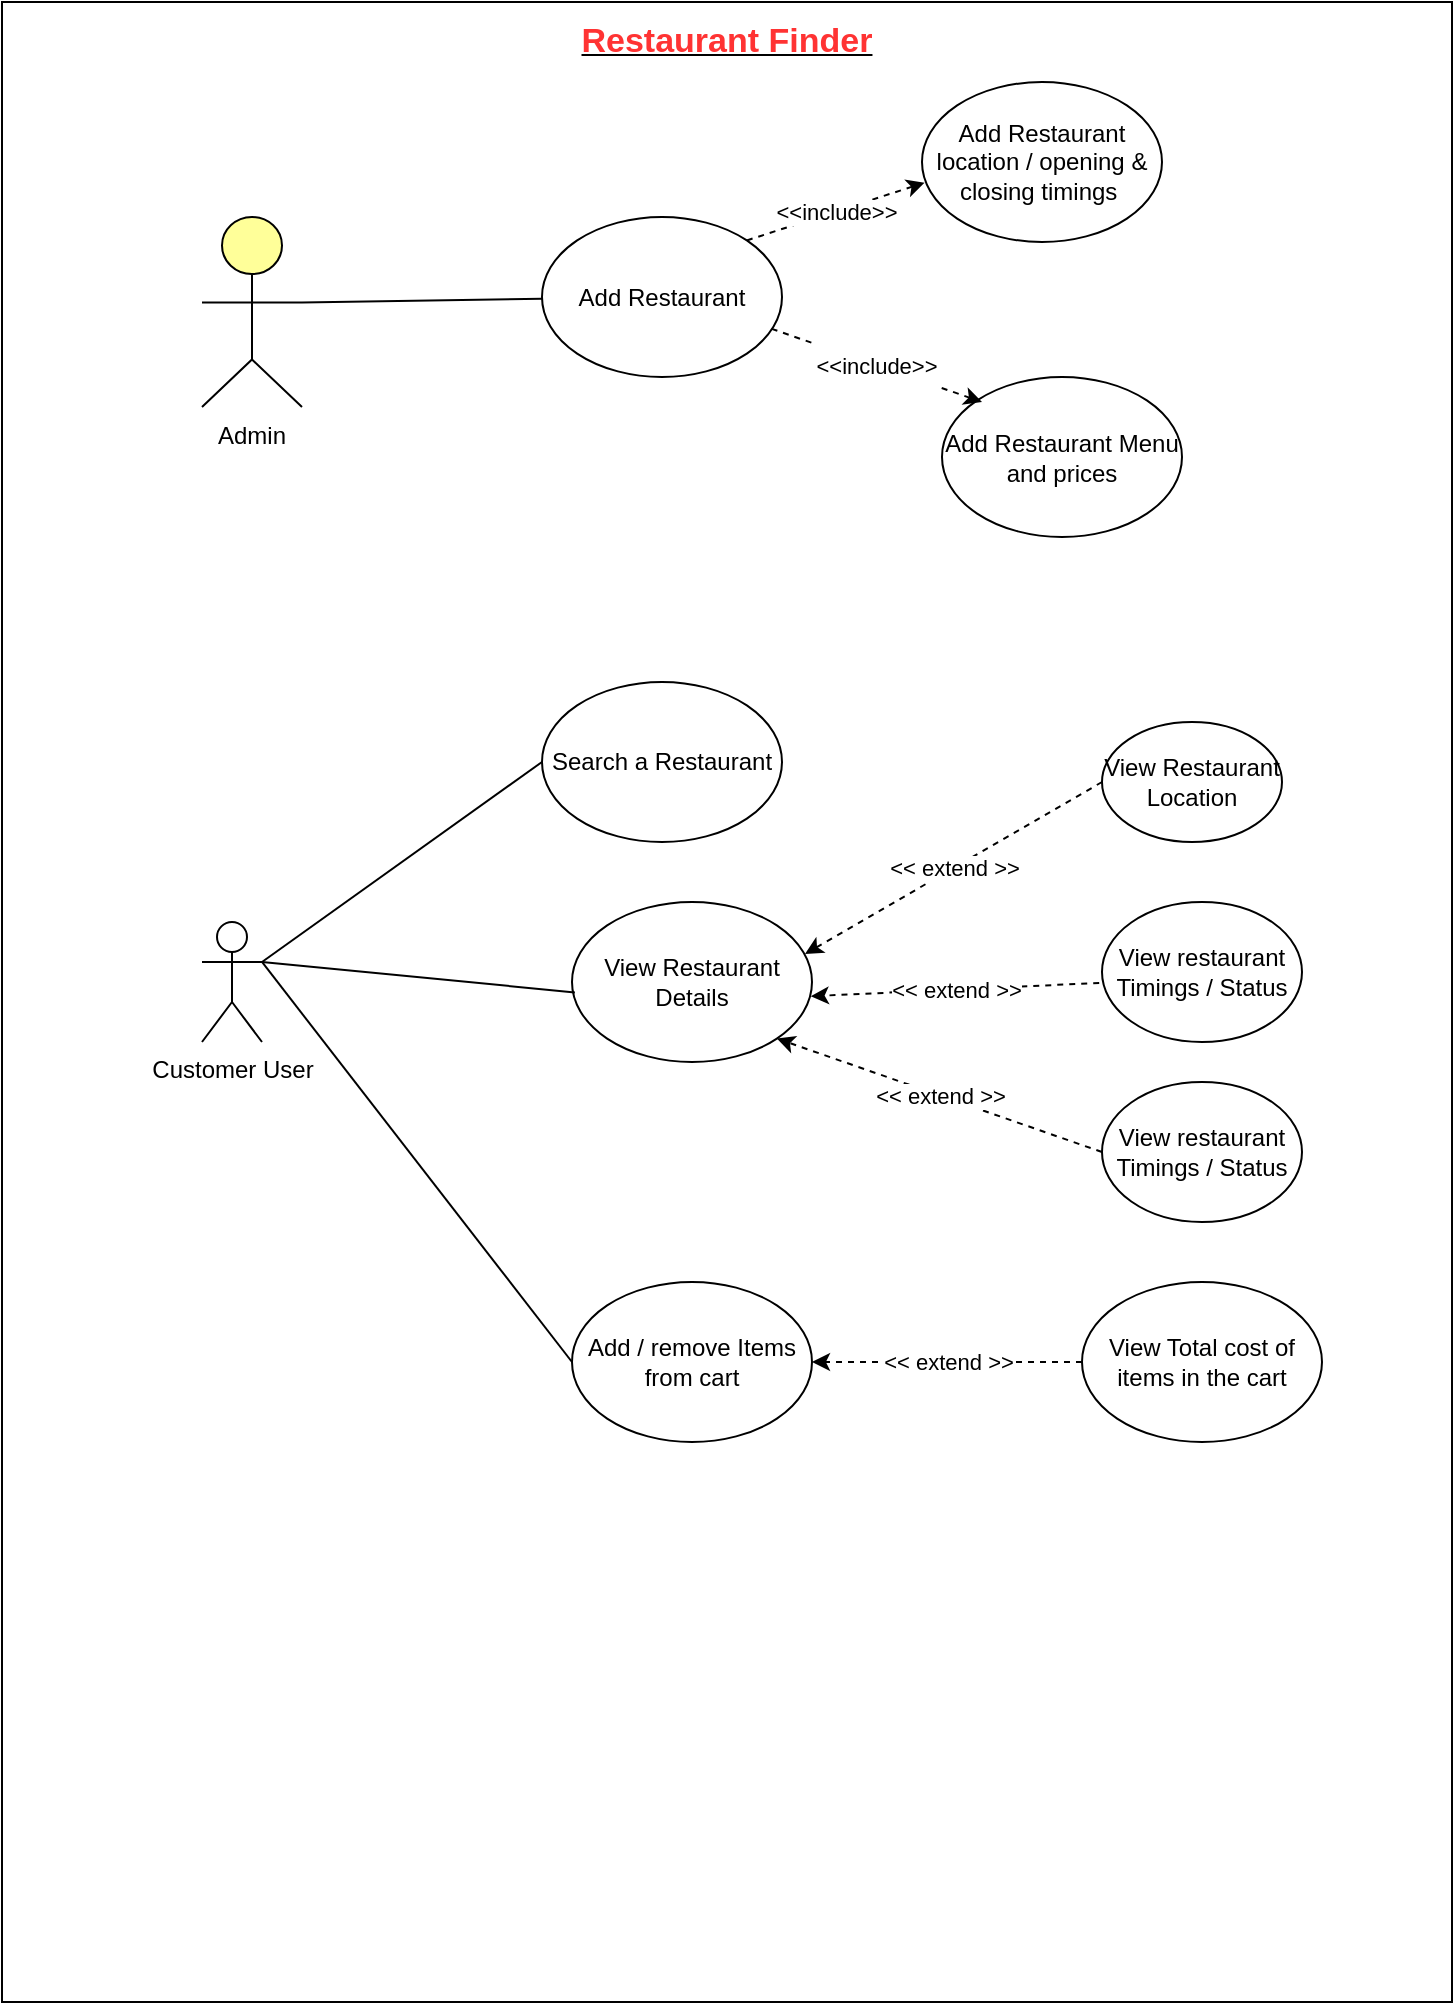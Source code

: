 <mxfile version="14.9.4" type="github">
  <diagram id="R2lEEEUBdFMjLlhIrx00" name="Page-1">
    <mxGraphModel dx="1843" dy="933" grid="1" gridSize="10" guides="1" tooltips="1" connect="1" arrows="1" fold="1" page="1" pageScale="1" pageWidth="850" pageHeight="1100" math="0" shadow="0" extFonts="Permanent Marker^https://fonts.googleapis.com/css?family=Permanent+Marker">
      <root>
        <mxCell id="0" />
        <mxCell id="1" parent="0" />
        <mxCell id="SjEpmejSeZVBceK6zqRD-4" value="" style="rounded=0;whiteSpace=wrap;html=1;" vertex="1" parent="1">
          <mxGeometry x="80" y="60" width="725" height="1000" as="geometry" />
        </mxCell>
        <mxCell id="SjEpmejSeZVBceK6zqRD-1" value="Customer User" style="shape=umlActor;verticalLabelPosition=bottom;verticalAlign=top;html=1;" vertex="1" parent="1">
          <mxGeometry x="180" y="520" width="30" height="60" as="geometry" />
        </mxCell>
        <mxCell id="SjEpmejSeZVBceK6zqRD-2" value="Admin" style="html=1;outlineConnect=0;whiteSpace=wrap;fillColor=#ffff99;verticalLabelPosition=bottom;verticalAlign=top;align=center;shape=mxgraph.archimate3.actor;" vertex="1" parent="1">
          <mxGeometry x="180" y="167.5" width="50" height="95" as="geometry" />
        </mxCell>
        <mxCell id="SjEpmejSeZVBceK6zqRD-5" value="Add Restaurant" style="ellipse;whiteSpace=wrap;html=1;" vertex="1" parent="1">
          <mxGeometry x="350" y="167.5" width="120" height="80" as="geometry" />
        </mxCell>
        <mxCell id="SjEpmejSeZVBceK6zqRD-6" value="Add Restaurant location / opening &amp;amp; closing timings&amp;nbsp;" style="ellipse;whiteSpace=wrap;html=1;" vertex="1" parent="1">
          <mxGeometry x="540" y="100" width="120" height="80" as="geometry" />
        </mxCell>
        <mxCell id="SjEpmejSeZVBceK6zqRD-7" value="Add Restaurant Menu and prices" style="ellipse;whiteSpace=wrap;html=1;" vertex="1" parent="1">
          <mxGeometry x="550" y="247.5" width="120" height="80" as="geometry" />
        </mxCell>
        <mxCell id="SjEpmejSeZVBceK6zqRD-8" value="Search a Restaurant" style="ellipse;whiteSpace=wrap;html=1;" vertex="1" parent="1">
          <mxGeometry x="350" y="400" width="120" height="80" as="geometry" />
        </mxCell>
        <mxCell id="SjEpmejSeZVBceK6zqRD-9" value="View Restaurant Details" style="ellipse;whiteSpace=wrap;html=1;" vertex="1" parent="1">
          <mxGeometry x="365" y="510" width="120" height="80" as="geometry" />
        </mxCell>
        <mxCell id="SjEpmejSeZVBceK6zqRD-10" value="Add / remove Items from cart" style="ellipse;whiteSpace=wrap;html=1;" vertex="1" parent="1">
          <mxGeometry x="365" y="700" width="120" height="80" as="geometry" />
        </mxCell>
        <mxCell id="SjEpmejSeZVBceK6zqRD-16" value="" style="endArrow=none;html=1;exitX=1;exitY=0.45;exitDx=0;exitDy=0;exitPerimeter=0;" edge="1" parent="1" source="SjEpmejSeZVBceK6zqRD-2" target="SjEpmejSeZVBceK6zqRD-5">
          <mxGeometry width="50" height="50" relative="1" as="geometry">
            <mxPoint x="230" y="210" as="sourcePoint" />
            <mxPoint x="280" y="160" as="targetPoint" />
          </mxGeometry>
        </mxCell>
        <mxCell id="SjEpmejSeZVBceK6zqRD-17" value="" style="endArrow=none;html=1;entryX=0;entryY=0.5;entryDx=0;entryDy=0;exitX=1;exitY=0.333;exitDx=0;exitDy=0;exitPerimeter=0;" edge="1" parent="1" source="SjEpmejSeZVBceK6zqRD-1" target="SjEpmejSeZVBceK6zqRD-8">
          <mxGeometry width="50" height="50" relative="1" as="geometry">
            <mxPoint x="220" y="500.91" as="sourcePoint" />
            <mxPoint x="340.009" y="499.1" as="targetPoint" />
          </mxGeometry>
        </mxCell>
        <mxCell id="SjEpmejSeZVBceK6zqRD-18" value="" style="endArrow=none;html=1;entryX=0.012;entryY=0.565;entryDx=0;entryDy=0;entryPerimeter=0;exitX=1;exitY=0.333;exitDx=0;exitDy=0;exitPerimeter=0;" edge="1" parent="1" source="SjEpmejSeZVBceK6zqRD-1" target="SjEpmejSeZVBceK6zqRD-9">
          <mxGeometry width="50" height="50" relative="1" as="geometry">
            <mxPoint x="190" y="490" as="sourcePoint" />
            <mxPoint x="360.0" y="450" as="targetPoint" />
          </mxGeometry>
        </mxCell>
        <mxCell id="SjEpmejSeZVBceK6zqRD-19" value="" style="endArrow=none;html=1;entryX=0;entryY=0.5;entryDx=0;entryDy=0;exitX=1;exitY=0.333;exitDx=0;exitDy=0;exitPerimeter=0;" edge="1" parent="1" source="SjEpmejSeZVBceK6zqRD-1" target="SjEpmejSeZVBceK6zqRD-10">
          <mxGeometry width="50" height="50" relative="1" as="geometry">
            <mxPoint x="190" y="490" as="sourcePoint" />
            <mxPoint x="341.44" y="594.29" as="targetPoint" />
            <Array as="points" />
          </mxGeometry>
        </mxCell>
        <mxCell id="SjEpmejSeZVBceK6zqRD-22" value="&amp;lt;&amp;lt;include&amp;gt;&amp;gt;" style="endArrow=classic;html=1;entryX=0.011;entryY=0.629;entryDx=0;entryDy=0;entryPerimeter=0;exitX=1;exitY=0;exitDx=0;exitDy=0;dashed=1;" edge="1" parent="1" source="SjEpmejSeZVBceK6zqRD-5" target="SjEpmejSeZVBceK6zqRD-6">
          <mxGeometry width="50" height="50" relative="1" as="geometry">
            <mxPoint x="470" y="190" as="sourcePoint" />
            <mxPoint x="520" y="140" as="targetPoint" />
          </mxGeometry>
        </mxCell>
        <mxCell id="SjEpmejSeZVBceK6zqRD-23" value="&#xa;&#xa;&lt;span style=&quot;color: rgb(0, 0, 0); font-family: helvetica; font-size: 11px; font-style: normal; font-weight: 400; letter-spacing: normal; text-align: center; text-indent: 0px; text-transform: none; word-spacing: 0px; background-color: rgb(255, 255, 255); display: inline; float: none;&quot;&gt;&amp;lt;&amp;lt;include&amp;gt;&amp;gt;&lt;/span&gt;&#xa;&#xa;" style="endArrow=classic;html=1;exitX=0.957;exitY=0.699;exitDx=0;exitDy=0;exitPerimeter=0;dashed=1;" edge="1" parent="1" source="SjEpmejSeZVBceK6zqRD-5">
          <mxGeometry width="50" height="50" relative="1" as="geometry">
            <mxPoint x="462.426" y="189.216" as="sourcePoint" />
            <mxPoint x="570" y="260" as="targetPoint" />
          </mxGeometry>
        </mxCell>
        <mxCell id="SjEpmejSeZVBceK6zqRD-24" value="View Total cost of &lt;br&gt;items in the cart" style="ellipse;whiteSpace=wrap;html=1;" vertex="1" parent="1">
          <mxGeometry x="620" y="700" width="120" height="80" as="geometry" />
        </mxCell>
        <mxCell id="SjEpmejSeZVBceK6zqRD-25" value="&amp;lt;&amp;lt; extend &amp;gt;&amp;gt;" style="endArrow=classic;html=1;dashed=1;entryX=1;entryY=0.5;entryDx=0;entryDy=0;" edge="1" parent="1" source="SjEpmejSeZVBceK6zqRD-24" target="SjEpmejSeZVBceK6zqRD-10">
          <mxGeometry width="50" height="50" relative="1" as="geometry">
            <mxPoint x="470" y="680" as="sourcePoint" />
            <mxPoint x="520" y="630" as="targetPoint" />
          </mxGeometry>
        </mxCell>
        <mxCell id="SjEpmejSeZVBceK6zqRD-26" value="View Restaurant Location" style="ellipse;whiteSpace=wrap;html=1;" vertex="1" parent="1">
          <mxGeometry x="630" y="420" width="90" height="60" as="geometry" />
        </mxCell>
        <mxCell id="SjEpmejSeZVBceK6zqRD-27" value="View restaurant Timings / Status" style="ellipse;whiteSpace=wrap;html=1;" vertex="1" parent="1">
          <mxGeometry x="630" y="510" width="100" height="70" as="geometry" />
        </mxCell>
        <mxCell id="SjEpmejSeZVBceK6zqRD-28" value="View restaurant Timings / Status" style="ellipse;whiteSpace=wrap;html=1;" vertex="1" parent="1">
          <mxGeometry x="630" y="600" width="100" height="70" as="geometry" />
        </mxCell>
        <mxCell id="SjEpmejSeZVBceK6zqRD-29" value="&amp;lt;&amp;lt; extend &amp;gt;&amp;gt;" style="endArrow=classic;html=1;dashed=1;entryX=0.971;entryY=0.325;entryDx=0;entryDy=0;entryPerimeter=0;exitX=0;exitY=0.5;exitDx=0;exitDy=0;" edge="1" parent="1" source="SjEpmejSeZVBceK6zqRD-26" target="SjEpmejSeZVBceK6zqRD-9">
          <mxGeometry width="50" height="50" relative="1" as="geometry">
            <mxPoint x="450" y="650" as="sourcePoint" />
            <mxPoint x="500" y="600" as="targetPoint" />
          </mxGeometry>
        </mxCell>
        <mxCell id="SjEpmejSeZVBceK6zqRD-30" value="&amp;lt;&amp;lt; extend &amp;gt;&amp;gt;" style="endArrow=classic;html=1;dashed=1;entryX=0.995;entryY=0.589;entryDx=0;entryDy=0;entryPerimeter=0;exitX=-0.014;exitY=0.578;exitDx=0;exitDy=0;exitPerimeter=0;" edge="1" parent="1" source="SjEpmejSeZVBceK6zqRD-27" target="SjEpmejSeZVBceK6zqRD-9">
          <mxGeometry width="50" height="50" relative="1" as="geometry">
            <mxPoint x="593.48" y="484.0" as="sourcePoint" />
            <mxPoint x="485" y="580.0" as="targetPoint" />
          </mxGeometry>
        </mxCell>
        <mxCell id="SjEpmejSeZVBceK6zqRD-31" value="&amp;lt;&amp;lt; extend &amp;gt;&amp;gt;" style="endArrow=classic;html=1;dashed=1;entryX=1;entryY=1;entryDx=0;entryDy=0;exitX=0;exitY=0.5;exitDx=0;exitDy=0;" edge="1" parent="1" source="SjEpmejSeZVBceK6zqRD-28" target="SjEpmejSeZVBceK6zqRD-9">
          <mxGeometry width="50" height="50" relative="1" as="geometry">
            <mxPoint x="583.6" y="565.23" as="sourcePoint" />
            <mxPoint x="480" y="594.77" as="targetPoint" />
          </mxGeometry>
        </mxCell>
        <mxCell id="SjEpmejSeZVBceK6zqRD-32" value="&lt;b&gt;&lt;u&gt;&lt;font color=&quot;#ff3333&quot; style=&quot;font-size: 17px&quot;&gt;Restaurant Finder&lt;/font&gt;&lt;/u&gt;&lt;/b&gt;" style="text;html=1;strokeColor=none;fillColor=none;align=center;verticalAlign=middle;whiteSpace=wrap;rounded=0;" vertex="1" parent="1">
          <mxGeometry x="360" y="70" width="165" height="20" as="geometry" />
        </mxCell>
      </root>
    </mxGraphModel>
  </diagram>
</mxfile>
